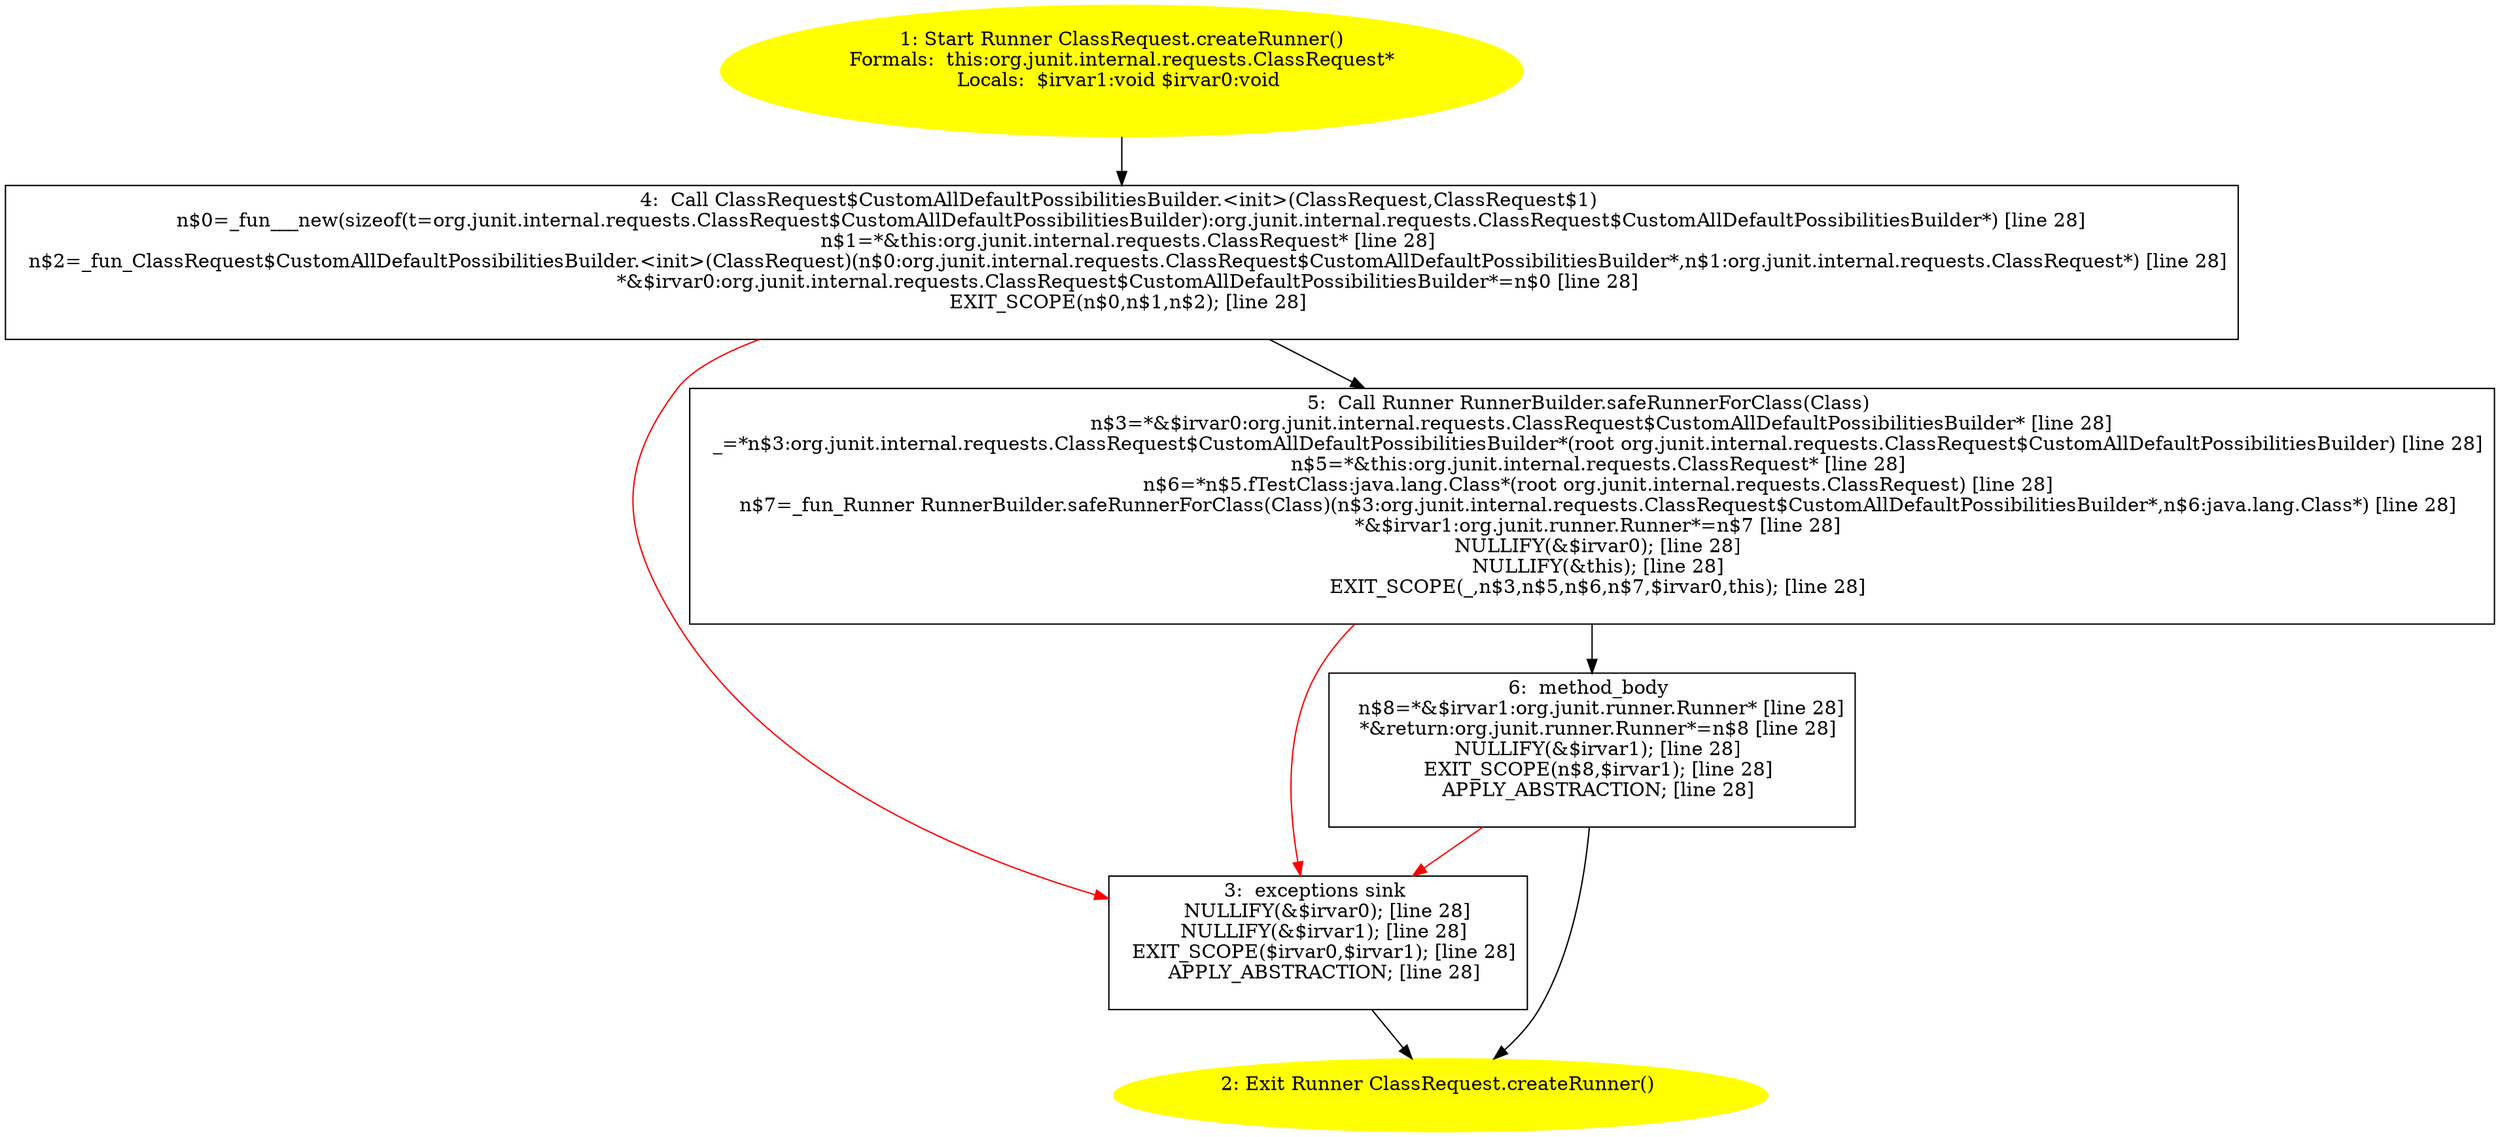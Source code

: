 /* @generated */
digraph cfg {
"org.junit.internal.requests.ClassRequest.createRunner():org.junit.runner.Runner.105c16a4e9325341c6b01a764a92375f_1" [label="1: Start Runner ClassRequest.createRunner()\nFormals:  this:org.junit.internal.requests.ClassRequest*\nLocals:  $irvar1:void $irvar0:void \n  " color=yellow style=filled]
	

	 "org.junit.internal.requests.ClassRequest.createRunner():org.junit.runner.Runner.105c16a4e9325341c6b01a764a92375f_1" -> "org.junit.internal.requests.ClassRequest.createRunner():org.junit.runner.Runner.105c16a4e9325341c6b01a764a92375f_4" ;
"org.junit.internal.requests.ClassRequest.createRunner():org.junit.runner.Runner.105c16a4e9325341c6b01a764a92375f_2" [label="2: Exit Runner ClassRequest.createRunner() \n  " color=yellow style=filled]
	

"org.junit.internal.requests.ClassRequest.createRunner():org.junit.runner.Runner.105c16a4e9325341c6b01a764a92375f_3" [label="3:  exceptions sink \n   NULLIFY(&$irvar0); [line 28]\n  NULLIFY(&$irvar1); [line 28]\n  EXIT_SCOPE($irvar0,$irvar1); [line 28]\n  APPLY_ABSTRACTION; [line 28]\n " shape="box"]
	

	 "org.junit.internal.requests.ClassRequest.createRunner():org.junit.runner.Runner.105c16a4e9325341c6b01a764a92375f_3" -> "org.junit.internal.requests.ClassRequest.createRunner():org.junit.runner.Runner.105c16a4e9325341c6b01a764a92375f_2" ;
"org.junit.internal.requests.ClassRequest.createRunner():org.junit.runner.Runner.105c16a4e9325341c6b01a764a92375f_4" [label="4:  Call ClassRequest$CustomAllDefaultPossibilitiesBuilder.<init>(ClassRequest,ClassRequest$1) \n   n$0=_fun___new(sizeof(t=org.junit.internal.requests.ClassRequest$CustomAllDefaultPossibilitiesBuilder):org.junit.internal.requests.ClassRequest$CustomAllDefaultPossibilitiesBuilder*) [line 28]\n  n$1=*&this:org.junit.internal.requests.ClassRequest* [line 28]\n  n$2=_fun_ClassRequest$CustomAllDefaultPossibilitiesBuilder.<init>(ClassRequest)(n$0:org.junit.internal.requests.ClassRequest$CustomAllDefaultPossibilitiesBuilder*,n$1:org.junit.internal.requests.ClassRequest*) [line 28]\n  *&$irvar0:org.junit.internal.requests.ClassRequest$CustomAllDefaultPossibilitiesBuilder*=n$0 [line 28]\n  EXIT_SCOPE(n$0,n$1,n$2); [line 28]\n " shape="box"]
	

	 "org.junit.internal.requests.ClassRequest.createRunner():org.junit.runner.Runner.105c16a4e9325341c6b01a764a92375f_4" -> "org.junit.internal.requests.ClassRequest.createRunner():org.junit.runner.Runner.105c16a4e9325341c6b01a764a92375f_5" ;
	 "org.junit.internal.requests.ClassRequest.createRunner():org.junit.runner.Runner.105c16a4e9325341c6b01a764a92375f_4" -> "org.junit.internal.requests.ClassRequest.createRunner():org.junit.runner.Runner.105c16a4e9325341c6b01a764a92375f_3" [color="red" ];
"org.junit.internal.requests.ClassRequest.createRunner():org.junit.runner.Runner.105c16a4e9325341c6b01a764a92375f_5" [label="5:  Call Runner RunnerBuilder.safeRunnerForClass(Class) \n   n$3=*&$irvar0:org.junit.internal.requests.ClassRequest$CustomAllDefaultPossibilitiesBuilder* [line 28]\n  _=*n$3:org.junit.internal.requests.ClassRequest$CustomAllDefaultPossibilitiesBuilder*(root org.junit.internal.requests.ClassRequest$CustomAllDefaultPossibilitiesBuilder) [line 28]\n  n$5=*&this:org.junit.internal.requests.ClassRequest* [line 28]\n  n$6=*n$5.fTestClass:java.lang.Class*(root org.junit.internal.requests.ClassRequest) [line 28]\n  n$7=_fun_Runner RunnerBuilder.safeRunnerForClass(Class)(n$3:org.junit.internal.requests.ClassRequest$CustomAllDefaultPossibilitiesBuilder*,n$6:java.lang.Class*) [line 28]\n  *&$irvar1:org.junit.runner.Runner*=n$7 [line 28]\n  NULLIFY(&$irvar0); [line 28]\n  NULLIFY(&this); [line 28]\n  EXIT_SCOPE(_,n$3,n$5,n$6,n$7,$irvar0,this); [line 28]\n " shape="box"]
	

	 "org.junit.internal.requests.ClassRequest.createRunner():org.junit.runner.Runner.105c16a4e9325341c6b01a764a92375f_5" -> "org.junit.internal.requests.ClassRequest.createRunner():org.junit.runner.Runner.105c16a4e9325341c6b01a764a92375f_6" ;
	 "org.junit.internal.requests.ClassRequest.createRunner():org.junit.runner.Runner.105c16a4e9325341c6b01a764a92375f_5" -> "org.junit.internal.requests.ClassRequest.createRunner():org.junit.runner.Runner.105c16a4e9325341c6b01a764a92375f_3" [color="red" ];
"org.junit.internal.requests.ClassRequest.createRunner():org.junit.runner.Runner.105c16a4e9325341c6b01a764a92375f_6" [label="6:  method_body \n   n$8=*&$irvar1:org.junit.runner.Runner* [line 28]\n  *&return:org.junit.runner.Runner*=n$8 [line 28]\n  NULLIFY(&$irvar1); [line 28]\n  EXIT_SCOPE(n$8,$irvar1); [line 28]\n  APPLY_ABSTRACTION; [line 28]\n " shape="box"]
	

	 "org.junit.internal.requests.ClassRequest.createRunner():org.junit.runner.Runner.105c16a4e9325341c6b01a764a92375f_6" -> "org.junit.internal.requests.ClassRequest.createRunner():org.junit.runner.Runner.105c16a4e9325341c6b01a764a92375f_2" ;
	 "org.junit.internal.requests.ClassRequest.createRunner():org.junit.runner.Runner.105c16a4e9325341c6b01a764a92375f_6" -> "org.junit.internal.requests.ClassRequest.createRunner():org.junit.runner.Runner.105c16a4e9325341c6b01a764a92375f_3" [color="red" ];
}

